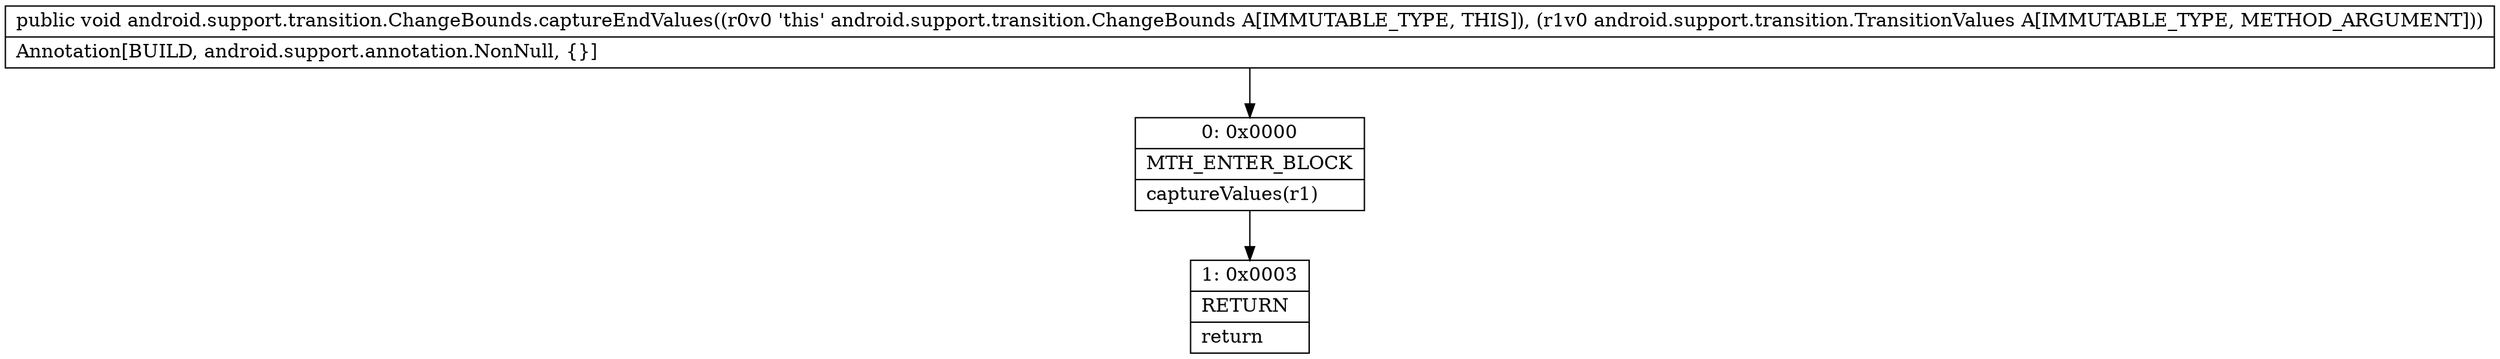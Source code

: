 digraph "CFG forandroid.support.transition.ChangeBounds.captureEndValues(Landroid\/support\/transition\/TransitionValues;)V" {
Node_0 [shape=record,label="{0\:\ 0x0000|MTH_ENTER_BLOCK\l|captureValues(r1)\l}"];
Node_1 [shape=record,label="{1\:\ 0x0003|RETURN\l|return\l}"];
MethodNode[shape=record,label="{public void android.support.transition.ChangeBounds.captureEndValues((r0v0 'this' android.support.transition.ChangeBounds A[IMMUTABLE_TYPE, THIS]), (r1v0 android.support.transition.TransitionValues A[IMMUTABLE_TYPE, METHOD_ARGUMENT]))  | Annotation[BUILD, android.support.annotation.NonNull, \{\}]\l}"];
MethodNode -> Node_0;
Node_0 -> Node_1;
}

